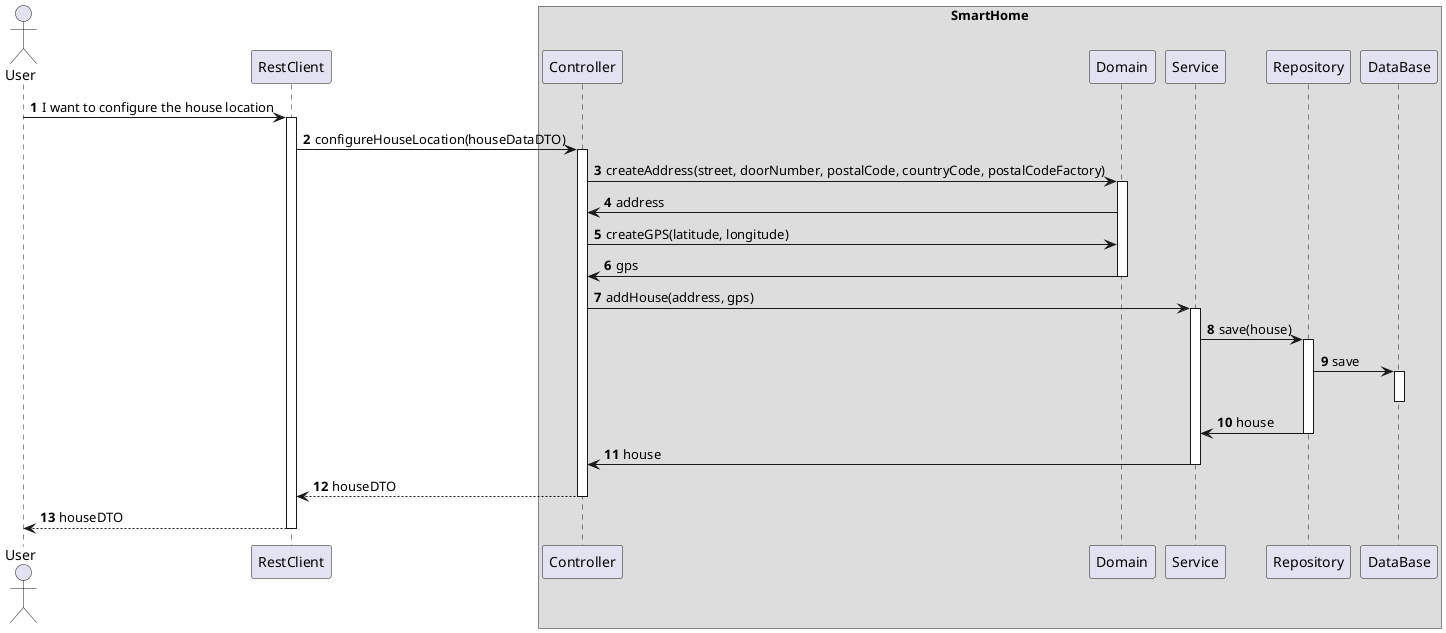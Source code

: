 @startuml
'https://plantuml.com/sequence-diagram
!pragma layout smetana

autonumber

actor "User" as User
participant "RestClient" as RC

box "SmartHome"
    participant "Controller" as CTRL
    participant "Domain" as DOM
    participant "Service" as SV
    participant "Repository" as REPO
    participant "DataBase" as BD
end box

User -> RC : I want to configure the house location
activate RC

RC -> CTRL : configureHouseLocation(houseDataDTO)
activate CTRL



CTRL -> DOM : createAddress(street, doorNumber, postalCode, countryCode, postalCodeFactory)
activate DOM
DOM -> CTRL : address

CTRL -> DOM : createGPS(latitude, longitude)
DOM -> CTRL : gps
deactivate DOM

CTRL -> SV : addHouse(address, gps)
activate SV

SV -> REPO : save(house)
activate REPO
REPO -> BD : save
activate BD
deactivate BD
REPO -> SV : house
deactivate REPO

SV -> CTRL : house
deactivate SV


CTRL --> RC : houseDTO
deactivate CTRL

RC --> User : houseDTO
deactivate RC


@enduml
